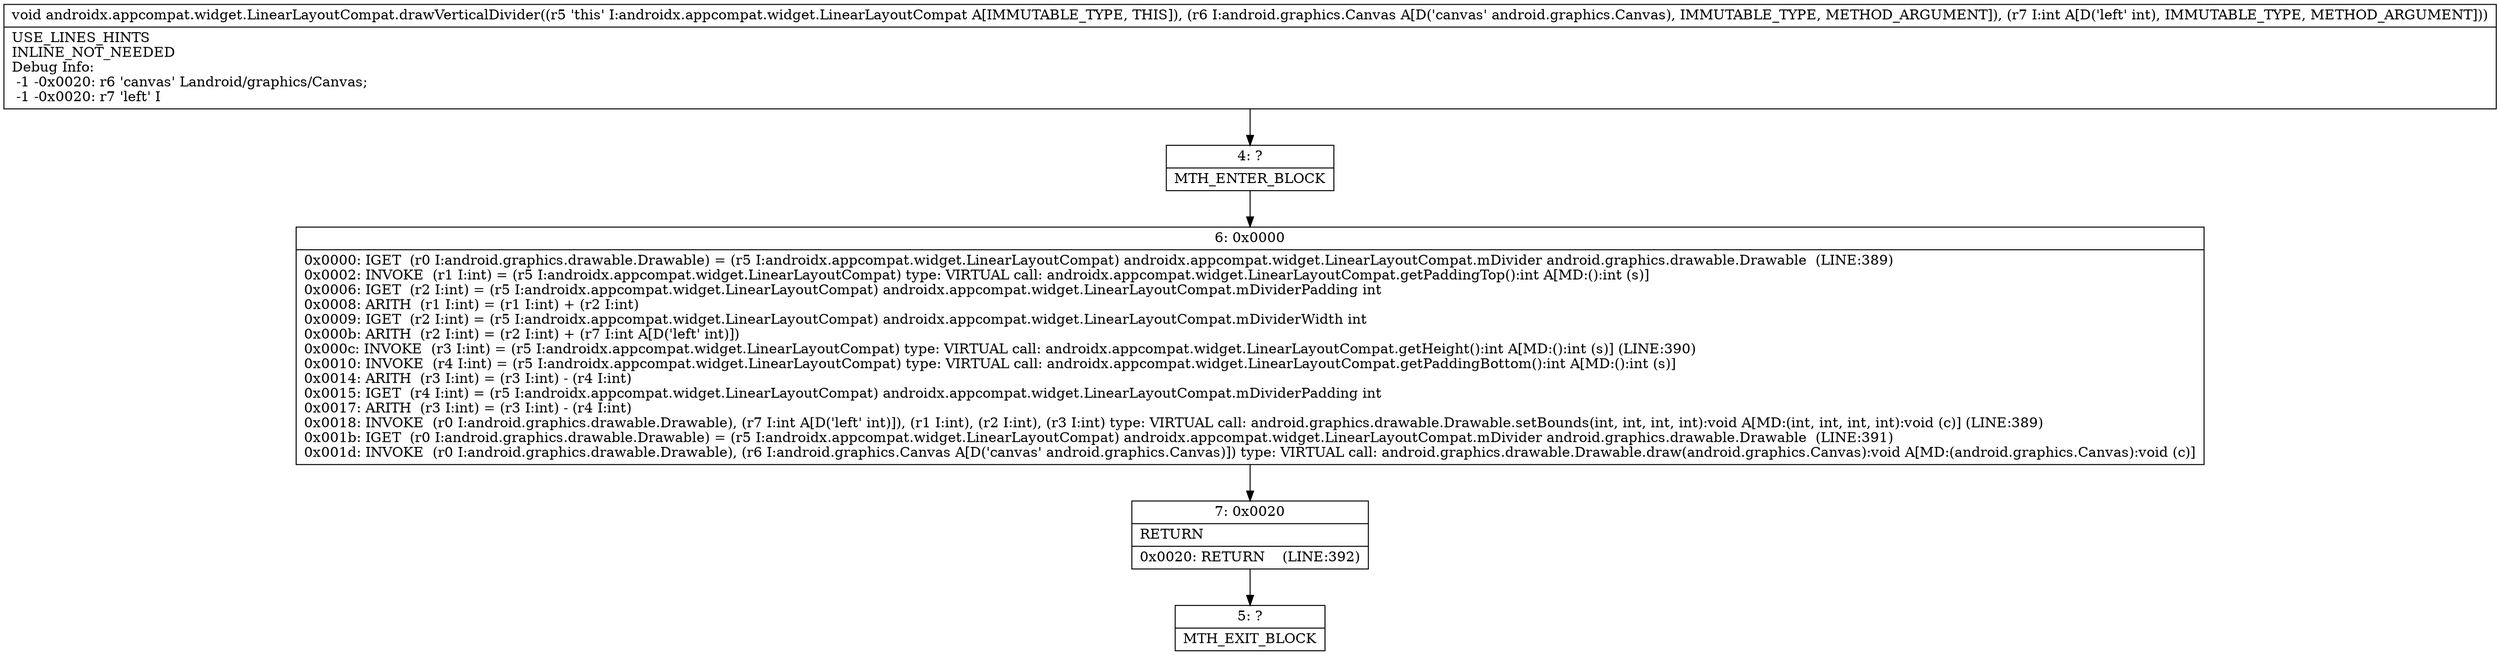 digraph "CFG forandroidx.appcompat.widget.LinearLayoutCompat.drawVerticalDivider(Landroid\/graphics\/Canvas;I)V" {
Node_4 [shape=record,label="{4\:\ ?|MTH_ENTER_BLOCK\l}"];
Node_6 [shape=record,label="{6\:\ 0x0000|0x0000: IGET  (r0 I:android.graphics.drawable.Drawable) = (r5 I:androidx.appcompat.widget.LinearLayoutCompat) androidx.appcompat.widget.LinearLayoutCompat.mDivider android.graphics.drawable.Drawable  (LINE:389)\l0x0002: INVOKE  (r1 I:int) = (r5 I:androidx.appcompat.widget.LinearLayoutCompat) type: VIRTUAL call: androidx.appcompat.widget.LinearLayoutCompat.getPaddingTop():int A[MD:():int (s)]\l0x0006: IGET  (r2 I:int) = (r5 I:androidx.appcompat.widget.LinearLayoutCompat) androidx.appcompat.widget.LinearLayoutCompat.mDividerPadding int \l0x0008: ARITH  (r1 I:int) = (r1 I:int) + (r2 I:int) \l0x0009: IGET  (r2 I:int) = (r5 I:androidx.appcompat.widget.LinearLayoutCompat) androidx.appcompat.widget.LinearLayoutCompat.mDividerWidth int \l0x000b: ARITH  (r2 I:int) = (r2 I:int) + (r7 I:int A[D('left' int)]) \l0x000c: INVOKE  (r3 I:int) = (r5 I:androidx.appcompat.widget.LinearLayoutCompat) type: VIRTUAL call: androidx.appcompat.widget.LinearLayoutCompat.getHeight():int A[MD:():int (s)] (LINE:390)\l0x0010: INVOKE  (r4 I:int) = (r5 I:androidx.appcompat.widget.LinearLayoutCompat) type: VIRTUAL call: androidx.appcompat.widget.LinearLayoutCompat.getPaddingBottom():int A[MD:():int (s)]\l0x0014: ARITH  (r3 I:int) = (r3 I:int) \- (r4 I:int) \l0x0015: IGET  (r4 I:int) = (r5 I:androidx.appcompat.widget.LinearLayoutCompat) androidx.appcompat.widget.LinearLayoutCompat.mDividerPadding int \l0x0017: ARITH  (r3 I:int) = (r3 I:int) \- (r4 I:int) \l0x0018: INVOKE  (r0 I:android.graphics.drawable.Drawable), (r7 I:int A[D('left' int)]), (r1 I:int), (r2 I:int), (r3 I:int) type: VIRTUAL call: android.graphics.drawable.Drawable.setBounds(int, int, int, int):void A[MD:(int, int, int, int):void (c)] (LINE:389)\l0x001b: IGET  (r0 I:android.graphics.drawable.Drawable) = (r5 I:androidx.appcompat.widget.LinearLayoutCompat) androidx.appcompat.widget.LinearLayoutCompat.mDivider android.graphics.drawable.Drawable  (LINE:391)\l0x001d: INVOKE  (r0 I:android.graphics.drawable.Drawable), (r6 I:android.graphics.Canvas A[D('canvas' android.graphics.Canvas)]) type: VIRTUAL call: android.graphics.drawable.Drawable.draw(android.graphics.Canvas):void A[MD:(android.graphics.Canvas):void (c)]\l}"];
Node_7 [shape=record,label="{7\:\ 0x0020|RETURN\l|0x0020: RETURN    (LINE:392)\l}"];
Node_5 [shape=record,label="{5\:\ ?|MTH_EXIT_BLOCK\l}"];
MethodNode[shape=record,label="{void androidx.appcompat.widget.LinearLayoutCompat.drawVerticalDivider((r5 'this' I:androidx.appcompat.widget.LinearLayoutCompat A[IMMUTABLE_TYPE, THIS]), (r6 I:android.graphics.Canvas A[D('canvas' android.graphics.Canvas), IMMUTABLE_TYPE, METHOD_ARGUMENT]), (r7 I:int A[D('left' int), IMMUTABLE_TYPE, METHOD_ARGUMENT]))  | USE_LINES_HINTS\lINLINE_NOT_NEEDED\lDebug Info:\l  \-1 \-0x0020: r6 'canvas' Landroid\/graphics\/Canvas;\l  \-1 \-0x0020: r7 'left' I\l}"];
MethodNode -> Node_4;Node_4 -> Node_6;
Node_6 -> Node_7;
Node_7 -> Node_5;
}

